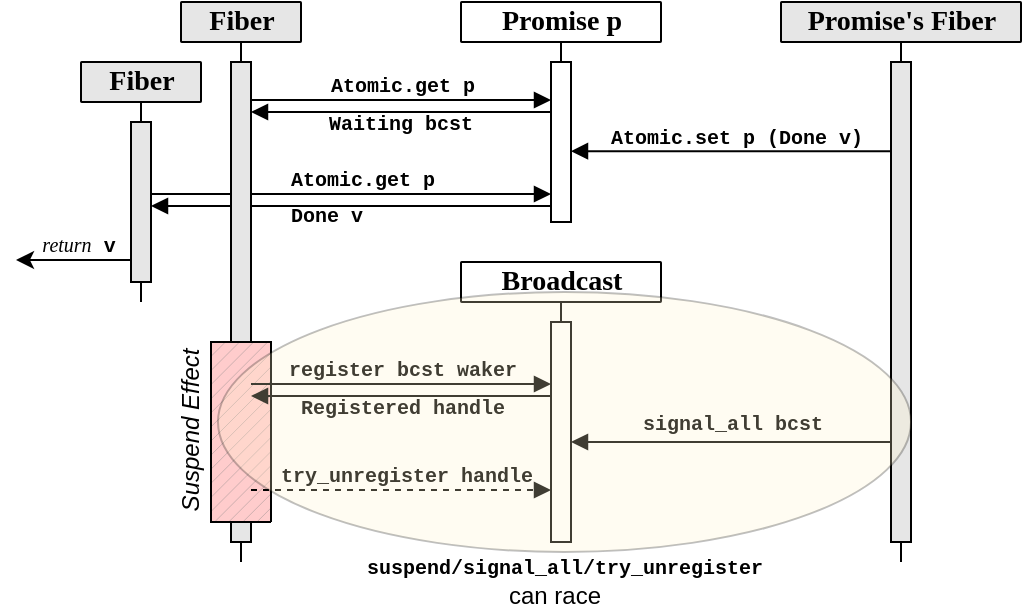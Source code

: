 <mxfile version="24.2.2" type="device">
  <diagram name="Page-1" id="2YBvvXClWsGukQMizWep">
    <mxGraphModel dx="783" dy="406" grid="1" gridSize="10" guides="1" tooltips="1" connect="1" arrows="1" fold="1" page="1" pageScale="1" pageWidth="600" pageHeight="500" math="0" shadow="0">
      <root>
        <mxCell id="0" />
        <mxCell id="1" parent="0" />
        <mxCell id="Q2cc-fF_ZDFOVpW6K_zl-11" value="&lt;div style=&quot;font-size: 10px;&quot;&gt;&lt;font style=&quot;font-size: 10px;&quot;&gt;Atomic.get p&lt;/font&gt;&lt;/div&gt;" style="html=1;verticalAlign=bottom;endArrow=block;edgeStyle=elbowEdgeStyle;elbow=vertical;curved=0;rounded=0;movable=1;resizable=1;rotatable=1;deletable=1;editable=1;locked=0;connectable=1;fontSize=10;fontFamily=Courier New;fontStyle=1;labelBackgroundColor=none;spacingTop=0;spacingBottom=-2;spacingLeft=10;" parent="1" source="DNtsb4znVkOIR9AeQRQe-14" target="DNtsb4znVkOIR9AeQRQe-22" edge="1">
          <mxGeometry relative="1" as="geometry">
            <mxPoint x="126.5" y="151" as="sourcePoint" />
            <Array as="points">
              <mxPoint x="256.5" y="151" />
            </Array>
            <mxPoint x="341.5" y="151" as="targetPoint" />
          </mxGeometry>
        </mxCell>
        <mxCell id="Q2cc-fF_ZDFOVpW6K_zl-12" value="&lt;font style=&quot;font-size: 10px;&quot;&gt;Done v&lt;br style=&quot;font-size: 10px;&quot;&gt;&lt;/font&gt;" style="html=1;verticalAlign=top;endArrow=block;edgeStyle=elbowEdgeStyle;elbow=vertical;curved=0;rounded=0;labelPosition=center;verticalLabelPosition=bottom;align=center;fontSize=10;fontFamily=Courier New;fontStyle=1;labelBackgroundColor=none;spacingTop=-7;spacingLeft=-25;" parent="1" edge="1">
          <mxGeometry x="0.003" relative="1" as="geometry">
            <mxPoint x="316.5" y="157" as="sourcePoint" />
            <Array as="points">
              <mxPoint x="266.5" y="157" />
            </Array>
            <mxPoint x="116.5" y="157" as="targetPoint" />
            <mxPoint as="offset" />
          </mxGeometry>
        </mxCell>
        <mxCell id="aM9ryv3xv72pqoxQDRHE-7" value="&lt;div style=&quot;font-size: 10px;&quot;&gt;&lt;font style=&quot;font-size: 10px;&quot;&gt;Atomic.get p&lt;/font&gt;&lt;/div&gt;" style="html=1;verticalAlign=bottom;endArrow=block;edgeStyle=elbowEdgeStyle;elbow=vertical;curved=0;rounded=0;fontSize=10;fontFamily=Courier New;fontStyle=1;labelBackgroundColor=none;spacingBottom=-2;" parent="1" source="DNtsb4znVkOIR9AeQRQe-18" edge="1" target="DNtsb4znVkOIR9AeQRQe-22">
          <mxGeometry relative="1" as="geometry">
            <mxPoint x="169.0" y="104" as="sourcePoint" />
            <Array as="points">
              <mxPoint x="254" y="104" />
            </Array>
            <mxPoint x="316.5" y="104" as="targetPoint" />
          </mxGeometry>
        </mxCell>
        <mxCell id="aM9ryv3xv72pqoxQDRHE-9" value="&lt;div style=&quot;font-size: 10px;&quot;&gt;&lt;font style=&quot;font-size: 10px;&quot;&gt;Waiting bcst&lt;/font&gt;&lt;/div&gt;" style="html=1;verticalAlign=middle;endArrow=block;edgeStyle=elbowEdgeStyle;elbow=vertical;curved=0;rounded=0;labelPosition=center;verticalLabelPosition=middle;align=center;fontSize=10;fontFamily=Courier New;fontStyle=1;labelBackgroundColor=none;spacing=2;spacingLeft=2;spacingTop=2;spacingBottom=1;" parent="1" target="DNtsb4znVkOIR9AeQRQe-18" edge="1" source="DNtsb4znVkOIR9AeQRQe-22">
          <mxGeometry x="0.017" y="5" relative="1" as="geometry">
            <mxPoint x="301.5" y="125" as="sourcePoint" />
            <Array as="points">
              <mxPoint x="264" y="110" />
            </Array>
            <mxPoint x="181.5" y="115" as="targetPoint" />
            <mxPoint as="offset" />
          </mxGeometry>
        </mxCell>
        <mxCell id="Q2cc-fF_ZDFOVpW6K_zl-23" value="&lt;font size=&quot;1&quot; face=&quot;Courier New&quot;&gt;&lt;b&gt;signal_all bcst&lt;/b&gt;&lt;/font&gt;" style="html=1;verticalAlign=bottom;endArrow=block;edgeStyle=elbowEdgeStyle;elbow=vertical;curved=0;rounded=0;" parent="1" edge="1" source="DNtsb4znVkOIR9AeQRQe-4">
          <mxGeometry relative="1" as="geometry">
            <mxPoint x="481.5" y="275.0" as="sourcePoint" />
            <Array as="points">
              <mxPoint x="411.5" y="275.0" />
            </Array>
            <mxPoint x="326.5" y="275.0" as="targetPoint" />
          </mxGeometry>
        </mxCell>
        <mxCell id="DNtsb4znVkOIR9AeQRQe-20" value="Promise p" style="rounded=1;whiteSpace=wrap;html=1;fontFamily=Inconsolata;fontStyle=1;fontSize=14;arcSize=2;fillColor=#FFFFFF;" vertex="1" parent="1">
          <mxGeometry x="271.5" y="55" width="100" height="20" as="geometry" />
        </mxCell>
        <mxCell id="DNtsb4znVkOIR9AeQRQe-21" value="" style="endArrow=none;html=1;rounded=0;entryX=0.5;entryY=1;entryDx=0;entryDy=0;" edge="1" parent="1" target="DNtsb4znVkOIR9AeQRQe-20" source="DNtsb4znVkOIR9AeQRQe-22">
          <mxGeometry width="50" height="50" relative="1" as="geometry">
            <mxPoint x="321.5" y="195" as="sourcePoint" />
            <mxPoint x="94" y="165" as="targetPoint" />
          </mxGeometry>
        </mxCell>
        <mxCell id="DNtsb4znVkOIR9AeQRQe-22" value="" style="html=1;points=[];perimeter=orthogonalPerimeter;outlineConnect=0;targetShapes=umlLifeline;portConstraint=eastwest;newEdgeStyle={&quot;edgeStyle&quot;:&quot;elbowEdgeStyle&quot;,&quot;elbow&quot;:&quot;vertical&quot;,&quot;curved&quot;:0,&quot;rounded&quot;:0};fillColor=#FFFFFF;" vertex="1" parent="1">
          <mxGeometry x="316.5" y="85" width="10" height="80" as="geometry" />
        </mxCell>
        <mxCell id="DNtsb4znVkOIR9AeQRQe-1" value="Promise&#39;s Fiber" style="rounded=1;whiteSpace=wrap;html=1;fontSize=14;fontFamily=Inconsolata;fontStyle=1;arcSize=2;fillColor=#E6E6E6;" vertex="1" parent="1">
          <mxGeometry x="431.5" y="55" width="120" height="20" as="geometry" />
        </mxCell>
        <mxCell id="DNtsb4znVkOIR9AeQRQe-2" value="" style="endArrow=none;html=1;rounded=0;entryX=0.5;entryY=1;entryDx=0;entryDy=0;" edge="1" parent="1" target="DNtsb4znVkOIR9AeQRQe-1">
          <mxGeometry width="50" height="50" relative="1" as="geometry">
            <mxPoint x="491.5" y="335" as="sourcePoint" />
            <mxPoint x="266.5" y="165" as="targetPoint" />
          </mxGeometry>
        </mxCell>
        <mxCell id="DNtsb4znVkOIR9AeQRQe-4" value="" style="html=1;points=[];perimeter=orthogonalPerimeter;outlineConnect=0;targetShapes=umlLifeline;portConstraint=eastwest;newEdgeStyle={&quot;edgeStyle&quot;:&quot;elbowEdgeStyle&quot;,&quot;elbow&quot;:&quot;vertical&quot;,&quot;curved&quot;:0,&quot;rounded&quot;:0};fillColor=#E6E6E6;strokeColor=#000000;" vertex="1" parent="1">
          <mxGeometry x="486.5" y="85" width="10" height="240" as="geometry" />
        </mxCell>
        <mxCell id="DNtsb4znVkOIR9AeQRQe-8" value="Broadcast" style="rounded=1;whiteSpace=wrap;html=1;fontSize=14;fontFamily=Inconsolata;fontStyle=1;arcSize=2;fillColor=#FFFFFF;" vertex="1" parent="1">
          <mxGeometry x="271.5" y="185" width="100" height="20" as="geometry" />
        </mxCell>
        <mxCell id="DNtsb4znVkOIR9AeQRQe-9" value="" style="endArrow=none;html=1;rounded=0;entryX=0.5;entryY=1;entryDx=0;entryDy=0;" edge="1" parent="1" target="DNtsb4znVkOIR9AeQRQe-8">
          <mxGeometry width="50" height="50" relative="1" as="geometry">
            <mxPoint x="321.5" y="325" as="sourcePoint" />
            <mxPoint x="94" y="295" as="targetPoint" />
          </mxGeometry>
        </mxCell>
        <mxCell id="DNtsb4znVkOIR9AeQRQe-10" value="" style="html=1;points=[];perimeter=orthogonalPerimeter;outlineConnect=0;targetShapes=umlLifeline;portConstraint=eastwest;newEdgeStyle={&quot;edgeStyle&quot;:&quot;elbowEdgeStyle&quot;,&quot;elbow&quot;:&quot;vertical&quot;,&quot;curved&quot;:0,&quot;rounded&quot;:0};fillColor=#FFFFFF;" vertex="1" parent="1">
          <mxGeometry x="316.5" y="215" width="10" height="110" as="geometry" />
        </mxCell>
        <mxCell id="DNtsb4znVkOIR9AeQRQe-16" value="Fiber" style="rounded=1;whiteSpace=wrap;html=1;fontSize=14;fontFamily=Inconsolata;fontStyle=1;arcSize=2;fillColor=#E6E6E6;" vertex="1" parent="1">
          <mxGeometry x="131.5" y="55" width="60" height="20" as="geometry" />
        </mxCell>
        <mxCell id="DNtsb4znVkOIR9AeQRQe-17" value="" style="endArrow=none;html=1;rounded=0;entryX=0.5;entryY=1;entryDx=0;entryDy=0;" edge="1" parent="1" target="DNtsb4znVkOIR9AeQRQe-16">
          <mxGeometry width="50" height="50" relative="1" as="geometry">
            <mxPoint x="161.5" y="335" as="sourcePoint" />
            <mxPoint x="-61" y="165" as="targetPoint" />
          </mxGeometry>
        </mxCell>
        <mxCell id="DNtsb4znVkOIR9AeQRQe-18" value="" style="html=1;points=[];perimeter=orthogonalPerimeter;outlineConnect=0;targetShapes=umlLifeline;portConstraint=eastwest;newEdgeStyle={&quot;edgeStyle&quot;:&quot;elbowEdgeStyle&quot;,&quot;elbow&quot;:&quot;vertical&quot;,&quot;curved&quot;:0,&quot;rounded&quot;:0};fillColor=#E6E6E6;strokeColor=default;" vertex="1" parent="1">
          <mxGeometry x="156.5" y="85" width="10" height="240" as="geometry" />
        </mxCell>
        <mxCell id="DNtsb4znVkOIR9AeQRQe-25" value="&lt;div style=&quot;font-size: 10px;&quot;&gt;&lt;font style=&quot;font-size: 10px;&quot;&gt;Atomic.set p (Done v)&lt;/font&gt;&lt;br style=&quot;font-size: 10px;&quot;&gt;&lt;/div&gt;" style="html=1;verticalAlign=bottom;endArrow=block;edgeStyle=elbowEdgeStyle;elbow=vertical;curved=0;rounded=0;fontSize=10;fontFamily=Courier New;fontStyle=1;labelBackgroundColor=none;spacingLeft=4;spacingBottom=-2;" edge="1" parent="1" source="DNtsb4znVkOIR9AeQRQe-4" target="DNtsb4znVkOIR9AeQRQe-22">
          <mxGeometry relative="1" as="geometry">
            <mxPoint x="486.5" y="129.58" as="sourcePoint" />
            <Array as="points">
              <mxPoint x="346.5" y="129.58" />
            </Array>
            <mxPoint x="331.5" y="129.58" as="targetPoint" />
          </mxGeometry>
        </mxCell>
        <mxCell id="Q2cc-fF_ZDFOVpW6K_zl-14" value="" style="endArrow=classic;html=1;rounded=0;labelPosition=center;verticalLabelPosition=top;align=center;verticalAlign=bottom;" parent="1" edge="1">
          <mxGeometry width="50" height="50" relative="1" as="geometry">
            <mxPoint x="106.5" y="184" as="sourcePoint" />
            <mxPoint x="49" y="184" as="targetPoint" />
          </mxGeometry>
        </mxCell>
        <mxCell id="Q2cc-fF_ZDFOVpW6K_zl-16" value="&lt;font style=&quot;font-size: 10px;&quot; face=&quot;Verdana&quot;&gt;&lt;i&gt;return&lt;/i&gt;&lt;/font&gt;&lt;font face=&quot;Courier New&quot; style=&quot;font-size: 10px;&quot;&gt;&lt;b&gt; v&lt;/b&gt;&lt;br&gt;&lt;/font&gt;" style="edgeLabel;html=1;align=center;verticalAlign=bottom;resizable=0;points=[];labelPosition=center;verticalLabelPosition=top;spacingLeft=3;spacingBottom=-1;labelBackgroundColor=none;" parent="Q2cc-fF_ZDFOVpW6K_zl-14" vertex="1" connectable="0">
          <mxGeometry x="0.212" y="1" relative="1" as="geometry">
            <mxPoint x="7" y="-1" as="offset" />
          </mxGeometry>
        </mxCell>
        <mxCell id="DNtsb4znVkOIR9AeQRQe-12" value="Fiber" style="rounded=1;whiteSpace=wrap;html=1;fontSize=14;fontFamily=Inconsolata;fontStyle=1;arcSize=2;fillColor=#E6E6E6;" vertex="1" parent="1">
          <mxGeometry x="81.5" y="85" width="60" height="20" as="geometry" />
        </mxCell>
        <mxCell id="DNtsb4znVkOIR9AeQRQe-13" value="" style="endArrow=none;html=1;rounded=0;entryX=0.5;entryY=1;entryDx=0;entryDy=0;" edge="1" parent="1" target="DNtsb4znVkOIR9AeQRQe-12">
          <mxGeometry width="50" height="50" relative="1" as="geometry">
            <mxPoint x="111.5" y="205" as="sourcePoint" />
            <mxPoint x="-116" y="187.667" as="targetPoint" />
          </mxGeometry>
        </mxCell>
        <mxCell id="DNtsb4znVkOIR9AeQRQe-14" value="" style="html=1;points=[];perimeter=orthogonalPerimeter;outlineConnect=0;targetShapes=umlLifeline;portConstraint=eastwest;newEdgeStyle={&quot;edgeStyle&quot;:&quot;elbowEdgeStyle&quot;,&quot;elbow&quot;:&quot;vertical&quot;,&quot;curved&quot;:0,&quot;rounded&quot;:0};fillColor=#E6E6E6;strokeColor=default;" vertex="1" parent="1">
          <mxGeometry x="106.5" y="115" width="10" height="80" as="geometry" />
        </mxCell>
        <mxCell id="DNtsb4znVkOIR9AeQRQe-29" value="&lt;i&gt;Suspend Effect&lt;/i&gt;" style="html=1;direction=west;horizontal=0;spacingBottom=50;shape=mxgraph.basic.patternFillRect;fillStyle=diag;step=5;fillStrokeWidth=0.2;fillStrokeColor=#808080;fillColor=#FFCCCC;" vertex="1" parent="1">
          <mxGeometry x="146.5" y="225" width="30" height="90" as="geometry" />
        </mxCell>
        <mxCell id="Q2cc-fF_ZDFOVpW6K_zl-28" value="&lt;div style=&quot;font-size: 10px;&quot;&gt;&lt;font style=&quot;font-size: 10px;&quot;&gt;register bcst waker&lt;br style=&quot;font-size: 10px;&quot;&gt;&lt;/font&gt;&lt;/div&gt;" style="html=1;verticalAlign=bottom;endArrow=block;edgeStyle=elbowEdgeStyle;elbow=vertical;curved=0;rounded=0;fontFamily=Courier New;fontSize=10;fontStyle=1;spacingBottom=-2;labelBackgroundColor=none;" parent="1" edge="1">
          <mxGeometry relative="1" as="geometry">
            <mxPoint x="166.5" y="246" as="sourcePoint" />
            <Array as="points" />
            <mxPoint x="316.5" y="246" as="targetPoint" />
            <mxPoint as="offset" />
          </mxGeometry>
        </mxCell>
        <mxCell id="Q2cc-fF_ZDFOVpW6K_zl-31" value="Registered handle" style="html=1;verticalAlign=top;endArrow=block;edgeStyle=elbowEdgeStyle;elbow=vertical;curved=0;rounded=0;labelPosition=center;verticalLabelPosition=bottom;align=center;fontFamily=Courier New;fontSize=10;fontStyle=1;labelBackgroundColor=none;spacingTop=-6;" parent="1" edge="1">
          <mxGeometry relative="1" as="geometry">
            <mxPoint x="316.5" y="252" as="sourcePoint" />
            <Array as="points">
              <mxPoint x="301.5" y="252" />
            </Array>
            <mxPoint x="166.5" y="252" as="targetPoint" />
          </mxGeometry>
        </mxCell>
        <mxCell id="Q2cc-fF_ZDFOVpW6K_zl-30" value="try_unregister handle" style="html=1;verticalAlign=bottom;endArrow=block;edgeStyle=elbowEdgeStyle;elbow=vertical;curved=0;rounded=0;dashed=1;fontFamily=Courier New;fontSize=10;fontStyle=1;spacingLeft=4;spacingBottom=-2;labelBackgroundColor=none;" parent="1" edge="1" target="DNtsb4znVkOIR9AeQRQe-10" source="DNtsb4znVkOIR9AeQRQe-18">
          <mxGeometry relative="1" as="geometry">
            <mxPoint x="171.5" y="299" as="sourcePoint" />
            <Array as="points">
              <mxPoint x="191.5" y="299" />
              <mxPoint x="321.5" y="279" />
            </Array>
            <mxPoint x="341.5" y="299" as="targetPoint" />
          </mxGeometry>
        </mxCell>
        <mxCell id="DNtsb4znVkOIR9AeQRQe-35" value="&lt;font size=&quot;1&quot; face=&quot;Courier New&quot;&gt;&lt;b&gt;suspend/signal_all/try_unregister&lt;/b&gt;&lt;/font&gt;&lt;div align=&quot;center&quot;&gt;can race&amp;nbsp;&amp;nbsp;&amp;nbsp; &lt;br&gt;&lt;/div&gt;" style="ellipse;whiteSpace=wrap;html=1;fillColor=#FFF2CC;opacity=25;spacingTop=158;" vertex="1" parent="1">
          <mxGeometry x="150" y="200" width="346.5" height="130" as="geometry" />
        </mxCell>
      </root>
    </mxGraphModel>
  </diagram>
</mxfile>
